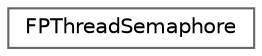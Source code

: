 digraph "Graphical Class Hierarchy"
{
 // INTERACTIVE_SVG=YES
 // LATEX_PDF_SIZE
  bgcolor="transparent";
  edge [fontname=Helvetica,fontsize=10,labelfontname=Helvetica,labelfontsize=10];
  node [fontname=Helvetica,fontsize=10,shape=box,height=0.2,width=0.4];
  rankdir="LR";
  Node0 [id="Node000000",label="FPThreadSemaphore",height=0.2,width=0.4,color="grey40", fillcolor="white", style="filled",URL="$d5/d0b/classFPThreadSemaphore.html",tooltip=" "];
}
